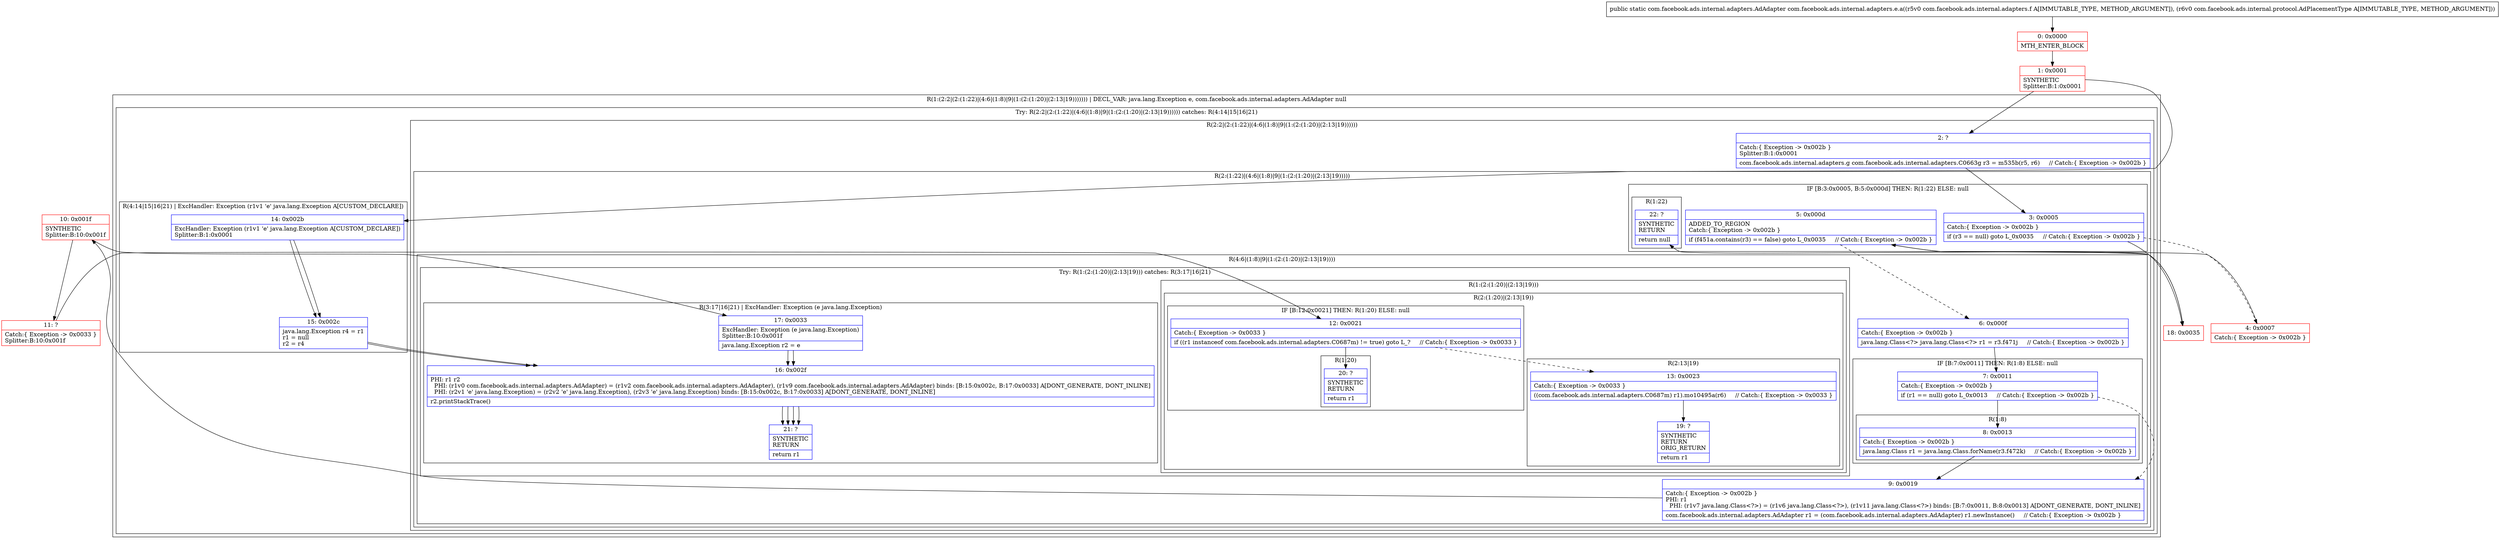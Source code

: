 digraph "CFG forcom.facebook.ads.internal.adapters.e.a(Lcom\/facebook\/ads\/internal\/adapters\/f;Lcom\/facebook\/ads\/internal\/protocol\/AdPlacementType;)Lcom\/facebook\/ads\/internal\/adapters\/AdAdapter;" {
subgraph cluster_Region_449379382 {
label = "R(1:(2:2|(2:(1:22)|(4:6|(1:8)|9|(1:(2:(1:20)|(2:13|19))))))) | DECL_VAR: java.lang.Exception e, com.facebook.ads.internal.adapters.AdAdapter null\l";
node [shape=record,color=blue];
subgraph cluster_TryCatchRegion_1265779763 {
label = "Try: R(2:2|(2:(1:22)|(4:6|(1:8)|9|(1:(2:(1:20)|(2:13|19)))))) catches: R(4:14|15|16|21)";
node [shape=record,color=blue];
subgraph cluster_Region_1142264514 {
label = "R(2:2|(2:(1:22)|(4:6|(1:8)|9|(1:(2:(1:20)|(2:13|19))))))";
node [shape=record,color=blue];
Node_2 [shape=record,label="{2\:\ ?|Catch:\{ Exception \-\> 0x002b \}\lSplitter:B:1:0x0001\l|com.facebook.ads.internal.adapters.g com.facebook.ads.internal.adapters.C0663g r3 = m535b(r5, r6)     \/\/ Catch:\{ Exception \-\> 0x002b \}\l}"];
subgraph cluster_Region_1796947722 {
label = "R(2:(1:22)|(4:6|(1:8)|9|(1:(2:(1:20)|(2:13|19)))))";
node [shape=record,color=blue];
subgraph cluster_IfRegion_696805507 {
label = "IF [B:3:0x0005, B:5:0x000d] THEN: R(1:22) ELSE: null";
node [shape=record,color=blue];
Node_3 [shape=record,label="{3\:\ 0x0005|Catch:\{ Exception \-\> 0x002b \}\l|if (r3 == null) goto L_0x0035     \/\/ Catch:\{ Exception \-\> 0x002b \}\l}"];
Node_5 [shape=record,label="{5\:\ 0x000d|ADDED_TO_REGION\lCatch:\{ Exception \-\> 0x002b \}\l|if (f451a.contains(r3) == false) goto L_0x0035     \/\/ Catch:\{ Exception \-\> 0x002b \}\l}"];
subgraph cluster_Region_318904258 {
label = "R(1:22)";
node [shape=record,color=blue];
Node_22 [shape=record,label="{22\:\ ?|SYNTHETIC\lRETURN\l|return null\l}"];
}
}
subgraph cluster_Region_1442859928 {
label = "R(4:6|(1:8)|9|(1:(2:(1:20)|(2:13|19))))";
node [shape=record,color=blue];
Node_6 [shape=record,label="{6\:\ 0x000f|Catch:\{ Exception \-\> 0x002b \}\l|java.lang.Class\<?\> java.lang.Class\<?\> r1 = r3.f471j     \/\/ Catch:\{ Exception \-\> 0x002b \}\l}"];
subgraph cluster_IfRegion_1125564873 {
label = "IF [B:7:0x0011] THEN: R(1:8) ELSE: null";
node [shape=record,color=blue];
Node_7 [shape=record,label="{7\:\ 0x0011|Catch:\{ Exception \-\> 0x002b \}\l|if (r1 == null) goto L_0x0013     \/\/ Catch:\{ Exception \-\> 0x002b \}\l}"];
subgraph cluster_Region_396235817 {
label = "R(1:8)";
node [shape=record,color=blue];
Node_8 [shape=record,label="{8\:\ 0x0013|Catch:\{ Exception \-\> 0x002b \}\l|java.lang.Class r1 = java.lang.Class.forName(r3.f472k)     \/\/ Catch:\{ Exception \-\> 0x002b \}\l}"];
}
}
Node_9 [shape=record,label="{9\:\ 0x0019|Catch:\{ Exception \-\> 0x002b \}\lPHI: r1 \l  PHI: (r1v7 java.lang.Class\<?\>) = (r1v6 java.lang.Class\<?\>), (r1v11 java.lang.Class\<?\>) binds: [B:7:0x0011, B:8:0x0013] A[DONT_GENERATE, DONT_INLINE]\l|com.facebook.ads.internal.adapters.AdAdapter r1 = (com.facebook.ads.internal.adapters.AdAdapter) r1.newInstance()     \/\/ Catch:\{ Exception \-\> 0x002b \}\l}"];
subgraph cluster_TryCatchRegion_1324773592 {
label = "Try: R(1:(2:(1:20)|(2:13|19))) catches: R(3:17|16|21)";
node [shape=record,color=blue];
subgraph cluster_Region_394061545 {
label = "R(1:(2:(1:20)|(2:13|19)))";
node [shape=record,color=blue];
subgraph cluster_Region_632121443 {
label = "R(2:(1:20)|(2:13|19))";
node [shape=record,color=blue];
subgraph cluster_IfRegion_638768915 {
label = "IF [B:12:0x0021] THEN: R(1:20) ELSE: null";
node [shape=record,color=blue];
Node_12 [shape=record,label="{12\:\ 0x0021|Catch:\{ Exception \-\> 0x0033 \}\l|if ((r1 instanceof com.facebook.ads.internal.adapters.C0687m) != true) goto L_?     \/\/ Catch:\{ Exception \-\> 0x0033 \}\l}"];
subgraph cluster_Region_1528763321 {
label = "R(1:20)";
node [shape=record,color=blue];
Node_20 [shape=record,label="{20\:\ ?|SYNTHETIC\lRETURN\l|return r1\l}"];
}
}
subgraph cluster_Region_732233117 {
label = "R(2:13|19)";
node [shape=record,color=blue];
Node_13 [shape=record,label="{13\:\ 0x0023|Catch:\{ Exception \-\> 0x0033 \}\l|((com.facebook.ads.internal.adapters.C0687m) r1).mo10495a(r6)     \/\/ Catch:\{ Exception \-\> 0x0033 \}\l}"];
Node_19 [shape=record,label="{19\:\ ?|SYNTHETIC\lRETURN\lORIG_RETURN\l|return r1\l}"];
}
}
}
subgraph cluster_Region_773984602 {
label = "R(3:17|16|21) | ExcHandler: Exception (e java.lang.Exception)\l";
node [shape=record,color=blue];
Node_17 [shape=record,label="{17\:\ 0x0033|ExcHandler: Exception (e java.lang.Exception)\lSplitter:B:10:0x001f\l|java.lang.Exception r2 = e\l}"];
Node_16 [shape=record,label="{16\:\ 0x002f|PHI: r1 r2 \l  PHI: (r1v0 com.facebook.ads.internal.adapters.AdAdapter) = (r1v2 com.facebook.ads.internal.adapters.AdAdapter), (r1v9 com.facebook.ads.internal.adapters.AdAdapter) binds: [B:15:0x002c, B:17:0x0033] A[DONT_GENERATE, DONT_INLINE]\l  PHI: (r2v1 'e' java.lang.Exception) = (r2v2 'e' java.lang.Exception), (r2v3 'e' java.lang.Exception) binds: [B:15:0x002c, B:17:0x0033] A[DONT_GENERATE, DONT_INLINE]\l|r2.printStackTrace()\l}"];
Node_21 [shape=record,label="{21\:\ ?|SYNTHETIC\lRETURN\l|return r1\l}"];
}
}
}
}
}
subgraph cluster_Region_1495702225 {
label = "R(4:14|15|16|21) | ExcHandler: Exception (r1v1 'e' java.lang.Exception A[CUSTOM_DECLARE])\l";
node [shape=record,color=blue];
Node_14 [shape=record,label="{14\:\ 0x002b|ExcHandler: Exception (r1v1 'e' java.lang.Exception A[CUSTOM_DECLARE])\lSplitter:B:1:0x0001\l}"];
Node_15 [shape=record,label="{15\:\ 0x002c|java.lang.Exception r4 = r1\lr1 = null\lr2 = r4\l}"];
Node_16 [shape=record,label="{16\:\ 0x002f|PHI: r1 r2 \l  PHI: (r1v0 com.facebook.ads.internal.adapters.AdAdapter) = (r1v2 com.facebook.ads.internal.adapters.AdAdapter), (r1v9 com.facebook.ads.internal.adapters.AdAdapter) binds: [B:15:0x002c, B:17:0x0033] A[DONT_GENERATE, DONT_INLINE]\l  PHI: (r2v1 'e' java.lang.Exception) = (r2v2 'e' java.lang.Exception), (r2v3 'e' java.lang.Exception) binds: [B:15:0x002c, B:17:0x0033] A[DONT_GENERATE, DONT_INLINE]\l|r2.printStackTrace()\l}"];
Node_21 [shape=record,label="{21\:\ ?|SYNTHETIC\lRETURN\l|return r1\l}"];
}
}
}
subgraph cluster_Region_1495702225 {
label = "R(4:14|15|16|21) | ExcHandler: Exception (r1v1 'e' java.lang.Exception A[CUSTOM_DECLARE])\l";
node [shape=record,color=blue];
Node_14 [shape=record,label="{14\:\ 0x002b|ExcHandler: Exception (r1v1 'e' java.lang.Exception A[CUSTOM_DECLARE])\lSplitter:B:1:0x0001\l}"];
Node_15 [shape=record,label="{15\:\ 0x002c|java.lang.Exception r4 = r1\lr1 = null\lr2 = r4\l}"];
Node_16 [shape=record,label="{16\:\ 0x002f|PHI: r1 r2 \l  PHI: (r1v0 com.facebook.ads.internal.adapters.AdAdapter) = (r1v2 com.facebook.ads.internal.adapters.AdAdapter), (r1v9 com.facebook.ads.internal.adapters.AdAdapter) binds: [B:15:0x002c, B:17:0x0033] A[DONT_GENERATE, DONT_INLINE]\l  PHI: (r2v1 'e' java.lang.Exception) = (r2v2 'e' java.lang.Exception), (r2v3 'e' java.lang.Exception) binds: [B:15:0x002c, B:17:0x0033] A[DONT_GENERATE, DONT_INLINE]\l|r2.printStackTrace()\l}"];
Node_21 [shape=record,label="{21\:\ ?|SYNTHETIC\lRETURN\l|return r1\l}"];
}
subgraph cluster_Region_773984602 {
label = "R(3:17|16|21) | ExcHandler: Exception (e java.lang.Exception)\l";
node [shape=record,color=blue];
Node_17 [shape=record,label="{17\:\ 0x0033|ExcHandler: Exception (e java.lang.Exception)\lSplitter:B:10:0x001f\l|java.lang.Exception r2 = e\l}"];
Node_16 [shape=record,label="{16\:\ 0x002f|PHI: r1 r2 \l  PHI: (r1v0 com.facebook.ads.internal.adapters.AdAdapter) = (r1v2 com.facebook.ads.internal.adapters.AdAdapter), (r1v9 com.facebook.ads.internal.adapters.AdAdapter) binds: [B:15:0x002c, B:17:0x0033] A[DONT_GENERATE, DONT_INLINE]\l  PHI: (r2v1 'e' java.lang.Exception) = (r2v2 'e' java.lang.Exception), (r2v3 'e' java.lang.Exception) binds: [B:15:0x002c, B:17:0x0033] A[DONT_GENERATE, DONT_INLINE]\l|r2.printStackTrace()\l}"];
Node_21 [shape=record,label="{21\:\ ?|SYNTHETIC\lRETURN\l|return r1\l}"];
}
Node_0 [shape=record,color=red,label="{0\:\ 0x0000|MTH_ENTER_BLOCK\l}"];
Node_1 [shape=record,color=red,label="{1\:\ 0x0001|SYNTHETIC\lSplitter:B:1:0x0001\l}"];
Node_4 [shape=record,color=red,label="{4\:\ 0x0007|Catch:\{ Exception \-\> 0x002b \}\l}"];
Node_10 [shape=record,color=red,label="{10\:\ 0x001f|SYNTHETIC\lSplitter:B:10:0x001f\l}"];
Node_11 [shape=record,color=red,label="{11\:\ ?|Catch:\{ Exception \-\> 0x0033 \}\lSplitter:B:10:0x001f\l}"];
Node_18 [shape=record,color=red,label="{18\:\ 0x0035}"];
MethodNode[shape=record,label="{public static com.facebook.ads.internal.adapters.AdAdapter com.facebook.ads.internal.adapters.e.a((r5v0 com.facebook.ads.internal.adapters.f A[IMMUTABLE_TYPE, METHOD_ARGUMENT]), (r6v0 com.facebook.ads.internal.protocol.AdPlacementType A[IMMUTABLE_TYPE, METHOD_ARGUMENT])) }"];
MethodNode -> Node_0;
Node_2 -> Node_3;
Node_3 -> Node_4[style=dashed];
Node_3 -> Node_18;
Node_5 -> Node_6[style=dashed];
Node_5 -> Node_18;
Node_6 -> Node_7;
Node_7 -> Node_8;
Node_7 -> Node_9[style=dashed];
Node_8 -> Node_9;
Node_9 -> Node_10;
Node_12 -> Node_13[style=dashed];
Node_12 -> Node_20;
Node_13 -> Node_19;
Node_17 -> Node_16;
Node_16 -> Node_21;
Node_14 -> Node_15;
Node_15 -> Node_16;
Node_16 -> Node_21;
Node_14 -> Node_15;
Node_15 -> Node_16;
Node_16 -> Node_21;
Node_17 -> Node_16;
Node_16 -> Node_21;
Node_0 -> Node_1;
Node_1 -> Node_2;
Node_1 -> Node_14;
Node_4 -> Node_5;
Node_10 -> Node_11;
Node_10 -> Node_17;
Node_11 -> Node_12;
Node_18 -> Node_22;
}

